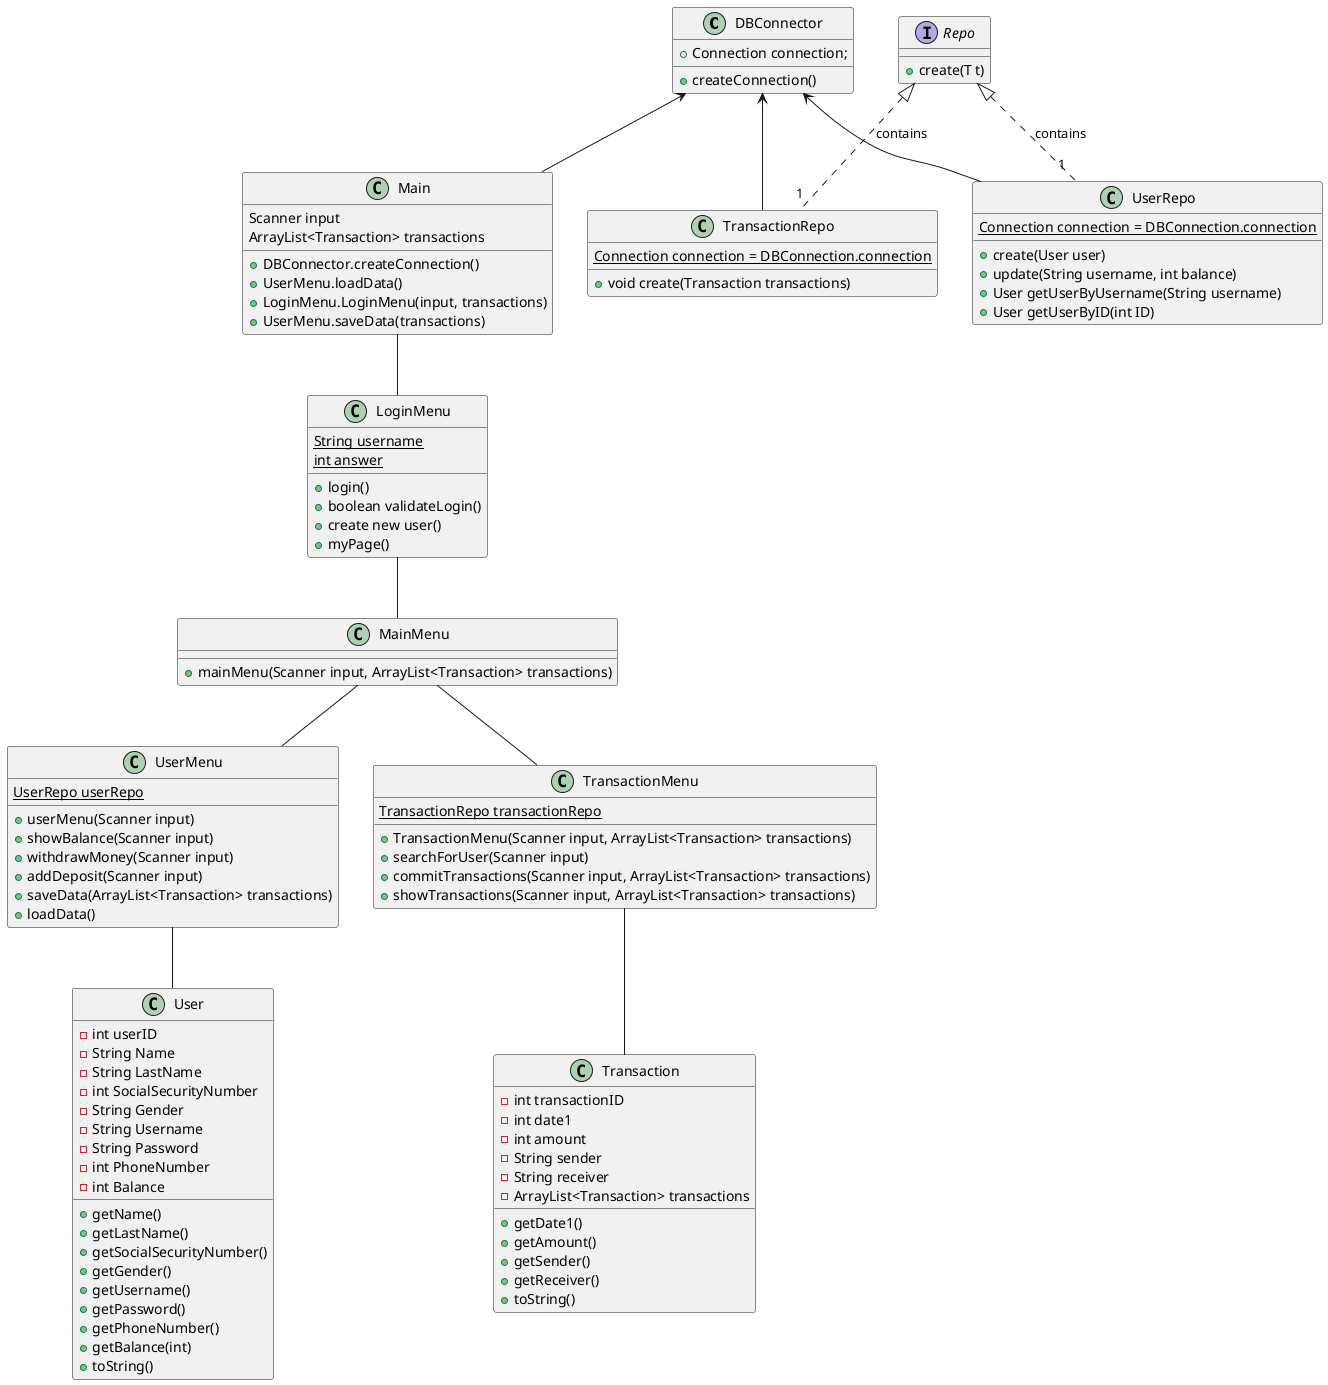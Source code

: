 @startuml

DBConnector <-- Main
Main -- LoginMenu
LoginMenu -- MainMenu
MainMenu -- UserMenu
MainMenu -- TransactionMenu
UserMenu -- User
TransactionMenu -- Transaction
Repo <|.. "1 " UserRepo : contains
Repo <|.."1 " TransactionRepo : contains
DBConnector <-- UserRepo
DBConnector <-- TransactionRepo

class DBConnector {
+ Connection connection;
+ createConnection()
}

class LoginMenu{
 {static} String username
 {static} int answer

+ login()
+ boolean validateLogin()
+ create new user()
+ myPage()

}

class Main{
Scanner input
ArrayList<Transaction> transactions

+ DBConnector.createConnection()
+ UserMenu.loadData()
+ LoginMenu.LoginMenu(input, transactions)
+ UserMenu.saveData(transactions)
}

class MainMenu {
+ mainMenu(Scanner input, ArrayList<Transaction> transactions)
}

class UserMenu{
{static} UserRepo userRepo

+ userMenu(Scanner input)
+ showBalance(Scanner input)
+ withdrawMoney(Scanner input)
+ addDeposit(Scanner input)
+ saveData(ArrayList<Transaction> transactions)
+ loadData()
}

class TransactionMenu{
{static} TransactionRepo transactionRepo

+ TransactionMenu(Scanner input, ArrayList<Transaction> transactions)
+ searchForUser(Scanner input)
+ commitTransactions(Scanner input, ArrayList<Transaction> transactions)
+ showTransactions(Scanner input, ArrayList<Transaction> transactions)
}

class User{
- int userID
- String Name
- String LastName
- int SocialSecurityNumber
- String Gender
- String Username
- String Password
- int PhoneNumber
- int Balance

+ getName()
+ getLastName()
+ getSocialSecurityNumber()
+ getGender()
+ getUsername()
+ getPassword()
+ getPhoneNumber()
+ getBalance(int)
+ toString()
}
class Transaction {
- int transactionID
- int date1
- int amount
- String sender
- String receiver
- ArrayList<Transaction> transactions


+ getDate1()
+ getAmount()
+ getSender()
+ getReceiver()
+ toString()
}

interface Repo {
+ create(T t)
}

class UserRepo {
{static} Connection connection = DBConnection.connection

+ create(User user)
+ update(String username, int balance)
+ User getUserByUsername(String username)
+ User getUserByID(int ID)

}
class TransactionRepo {
{static} Connection connection = DBConnection.connection

+ void create(Transaction transactions)
}

@enduml
